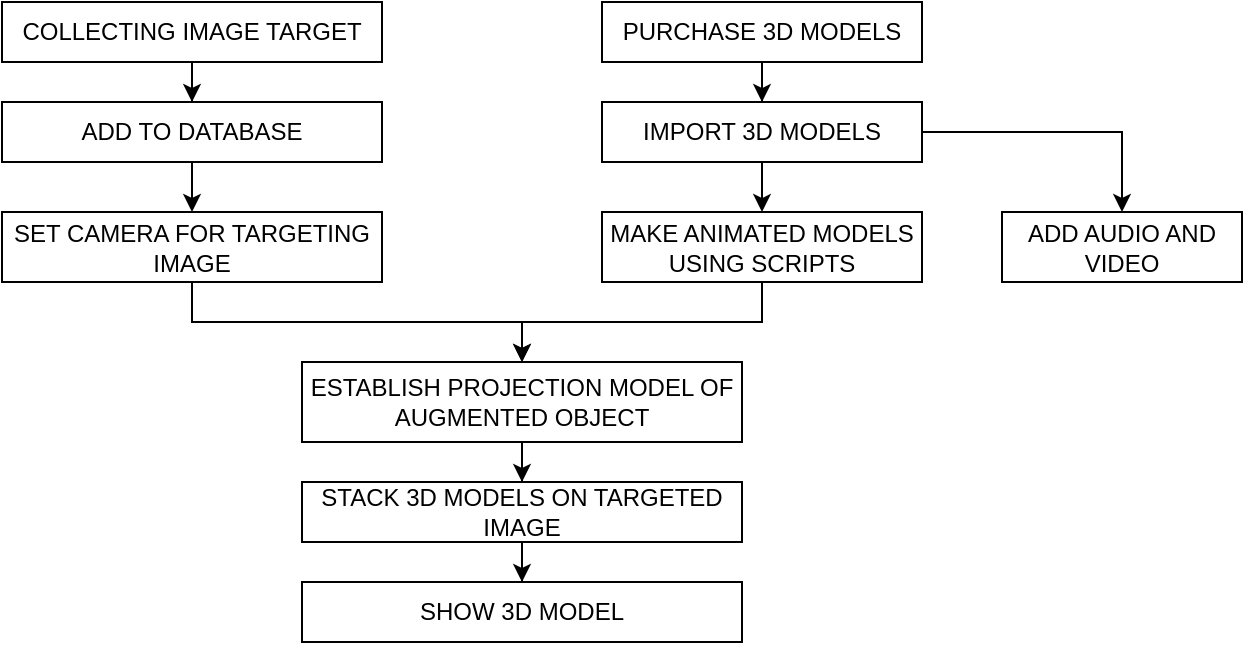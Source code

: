 <mxfile version="21.6.8" type="github">
  <diagram name="Page-1" id="4luIDfP-IuOz0tOmRFPr">
    <mxGraphModel dx="794" dy="341" grid="1" gridSize="10" guides="1" tooltips="1" connect="1" arrows="1" fold="1" page="1" pageScale="1" pageWidth="850" pageHeight="1100" math="0" shadow="0">
      <root>
        <mxCell id="0" />
        <mxCell id="1" parent="0" />
        <mxCell id="-bQrQIVRpIqgFuOW3LsI-4" value="" style="edgeStyle=orthogonalEdgeStyle;rounded=0;orthogonalLoop=1;jettySize=auto;html=1;" edge="1" parent="1" source="-bQrQIVRpIqgFuOW3LsI-1" target="-bQrQIVRpIqgFuOW3LsI-3">
          <mxGeometry relative="1" as="geometry" />
        </mxCell>
        <mxCell id="-bQrQIVRpIqgFuOW3LsI-1" value="COLLECTING IMAGE TARGET" style="rounded=0;whiteSpace=wrap;html=1;" vertex="1" parent="1">
          <mxGeometry x="150" y="20" width="190" height="30" as="geometry" />
        </mxCell>
        <mxCell id="-bQrQIVRpIqgFuOW3LsI-8" value="" style="edgeStyle=orthogonalEdgeStyle;rounded=0;orthogonalLoop=1;jettySize=auto;html=1;" edge="1" parent="1" source="-bQrQIVRpIqgFuOW3LsI-2" target="-bQrQIVRpIqgFuOW3LsI-7">
          <mxGeometry relative="1" as="geometry" />
        </mxCell>
        <mxCell id="-bQrQIVRpIqgFuOW3LsI-2" value="PURCHASE 3D MODELS" style="rounded=0;whiteSpace=wrap;html=1;" vertex="1" parent="1">
          <mxGeometry x="450" y="20" width="160" height="30" as="geometry" />
        </mxCell>
        <mxCell id="-bQrQIVRpIqgFuOW3LsI-6" value="" style="edgeStyle=orthogonalEdgeStyle;rounded=0;orthogonalLoop=1;jettySize=auto;html=1;" edge="1" parent="1" source="-bQrQIVRpIqgFuOW3LsI-3" target="-bQrQIVRpIqgFuOW3LsI-5">
          <mxGeometry relative="1" as="geometry" />
        </mxCell>
        <mxCell id="-bQrQIVRpIqgFuOW3LsI-3" value="ADD TO DATABASE" style="rounded=0;whiteSpace=wrap;html=1;" vertex="1" parent="1">
          <mxGeometry x="150" y="70" width="190" height="30" as="geometry" />
        </mxCell>
        <mxCell id="-bQrQIVRpIqgFuOW3LsI-13" value="" style="edgeStyle=orthogonalEdgeStyle;rounded=0;orthogonalLoop=1;jettySize=auto;html=1;" edge="1" parent="1" source="-bQrQIVRpIqgFuOW3LsI-5" target="-bQrQIVRpIqgFuOW3LsI-11">
          <mxGeometry relative="1" as="geometry" />
        </mxCell>
        <mxCell id="-bQrQIVRpIqgFuOW3LsI-5" value="SET CAMERA FOR TARGETING IMAGE" style="whiteSpace=wrap;html=1;rounded=0;" vertex="1" parent="1">
          <mxGeometry x="150" y="125" width="190" height="35" as="geometry" />
        </mxCell>
        <mxCell id="-bQrQIVRpIqgFuOW3LsI-10" value="" style="edgeStyle=orthogonalEdgeStyle;rounded=0;orthogonalLoop=1;jettySize=auto;html=1;" edge="1" parent="1" source="-bQrQIVRpIqgFuOW3LsI-7" target="-bQrQIVRpIqgFuOW3LsI-9">
          <mxGeometry relative="1" as="geometry" />
        </mxCell>
        <mxCell id="-bQrQIVRpIqgFuOW3LsI-19" value="" style="edgeStyle=orthogonalEdgeStyle;rounded=0;orthogonalLoop=1;jettySize=auto;html=1;" edge="1" parent="1" source="-bQrQIVRpIqgFuOW3LsI-7" target="-bQrQIVRpIqgFuOW3LsI-18">
          <mxGeometry relative="1" as="geometry" />
        </mxCell>
        <mxCell id="-bQrQIVRpIqgFuOW3LsI-7" value="IMPORT 3D MODELS" style="whiteSpace=wrap;html=1;rounded=0;" vertex="1" parent="1">
          <mxGeometry x="450" y="70" width="160" height="30" as="geometry" />
        </mxCell>
        <mxCell id="-bQrQIVRpIqgFuOW3LsI-12" value="" style="edgeStyle=orthogonalEdgeStyle;rounded=0;orthogonalLoop=1;jettySize=auto;html=1;" edge="1" parent="1" source="-bQrQIVRpIqgFuOW3LsI-9" target="-bQrQIVRpIqgFuOW3LsI-11">
          <mxGeometry relative="1" as="geometry" />
        </mxCell>
        <mxCell id="-bQrQIVRpIqgFuOW3LsI-9" value="MAKE ANIMATED MODELS USING SCRIPTS" style="whiteSpace=wrap;html=1;rounded=0;" vertex="1" parent="1">
          <mxGeometry x="450" y="125" width="160" height="35" as="geometry" />
        </mxCell>
        <mxCell id="-bQrQIVRpIqgFuOW3LsI-15" value="" style="edgeStyle=orthogonalEdgeStyle;rounded=0;orthogonalLoop=1;jettySize=auto;html=1;" edge="1" parent="1" source="-bQrQIVRpIqgFuOW3LsI-11" target="-bQrQIVRpIqgFuOW3LsI-14">
          <mxGeometry relative="1" as="geometry" />
        </mxCell>
        <mxCell id="-bQrQIVRpIqgFuOW3LsI-11" value="ESTABLISH PROJECTION MODEL OF AUGMENTED OBJECT" style="whiteSpace=wrap;html=1;rounded=0;" vertex="1" parent="1">
          <mxGeometry x="300" y="200" width="220" height="40" as="geometry" />
        </mxCell>
        <mxCell id="-bQrQIVRpIqgFuOW3LsI-17" value="" style="edgeStyle=orthogonalEdgeStyle;rounded=0;orthogonalLoop=1;jettySize=auto;html=1;" edge="1" parent="1" source="-bQrQIVRpIqgFuOW3LsI-14" target="-bQrQIVRpIqgFuOW3LsI-16">
          <mxGeometry relative="1" as="geometry" />
        </mxCell>
        <mxCell id="-bQrQIVRpIqgFuOW3LsI-14" value="STACK 3D MODELS ON TARGETED IMAGE" style="whiteSpace=wrap;html=1;rounded=0;" vertex="1" parent="1">
          <mxGeometry x="300" y="260" width="220" height="30" as="geometry" />
        </mxCell>
        <mxCell id="-bQrQIVRpIqgFuOW3LsI-16" value="SHOW 3D MODEL" style="whiteSpace=wrap;html=1;rounded=0;" vertex="1" parent="1">
          <mxGeometry x="300" y="310" width="220" height="30" as="geometry" />
        </mxCell>
        <mxCell id="-bQrQIVRpIqgFuOW3LsI-18" value="ADD AUDIO AND VIDEO " style="whiteSpace=wrap;html=1;rounded=0;" vertex="1" parent="1">
          <mxGeometry x="650" y="125" width="120" height="35" as="geometry" />
        </mxCell>
      </root>
    </mxGraphModel>
  </diagram>
</mxfile>
